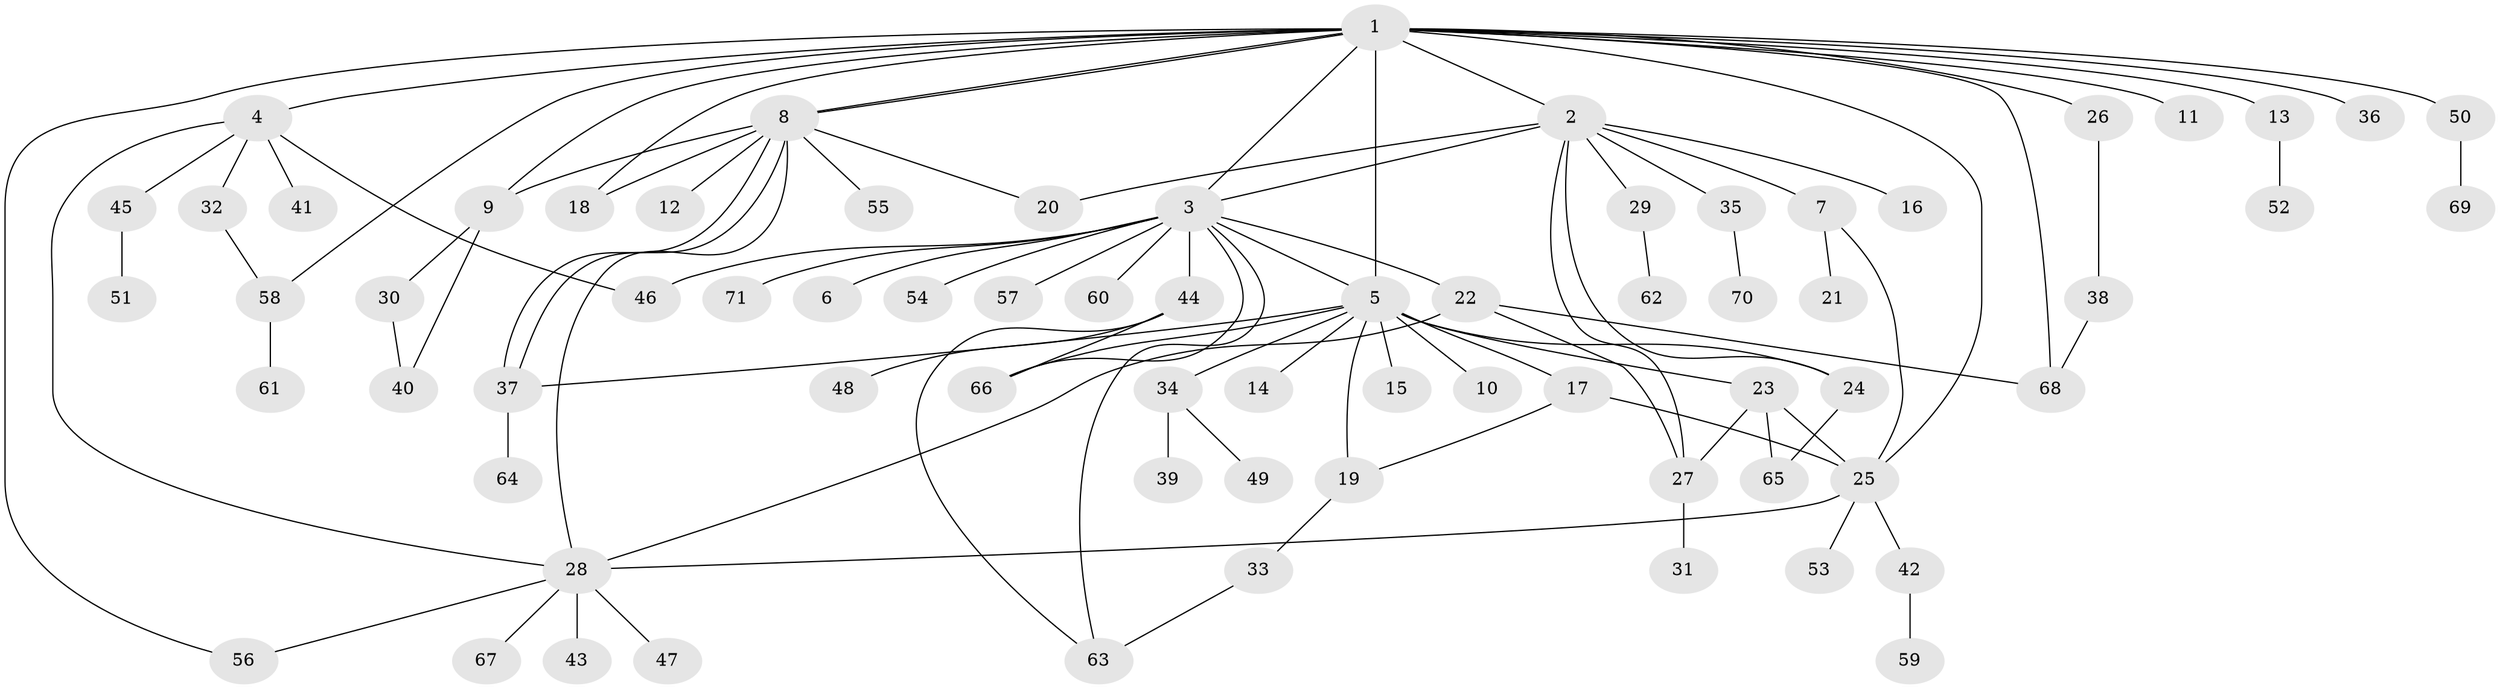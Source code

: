 // Generated by graph-tools (version 1.1) at 2025/26/03/09/25 03:26:08]
// undirected, 71 vertices, 99 edges
graph export_dot {
graph [start="1"]
  node [color=gray90,style=filled];
  1;
  2;
  3;
  4;
  5;
  6;
  7;
  8;
  9;
  10;
  11;
  12;
  13;
  14;
  15;
  16;
  17;
  18;
  19;
  20;
  21;
  22;
  23;
  24;
  25;
  26;
  27;
  28;
  29;
  30;
  31;
  32;
  33;
  34;
  35;
  36;
  37;
  38;
  39;
  40;
  41;
  42;
  43;
  44;
  45;
  46;
  47;
  48;
  49;
  50;
  51;
  52;
  53;
  54;
  55;
  56;
  57;
  58;
  59;
  60;
  61;
  62;
  63;
  64;
  65;
  66;
  67;
  68;
  69;
  70;
  71;
  1 -- 2;
  1 -- 3;
  1 -- 4;
  1 -- 5;
  1 -- 8;
  1 -- 8;
  1 -- 9;
  1 -- 11;
  1 -- 13;
  1 -- 18;
  1 -- 25;
  1 -- 26;
  1 -- 36;
  1 -- 50;
  1 -- 56;
  1 -- 58;
  1 -- 68;
  2 -- 3;
  2 -- 7;
  2 -- 16;
  2 -- 20;
  2 -- 24;
  2 -- 27;
  2 -- 29;
  2 -- 35;
  3 -- 5;
  3 -- 6;
  3 -- 22;
  3 -- 44;
  3 -- 46;
  3 -- 54;
  3 -- 57;
  3 -- 60;
  3 -- 63;
  3 -- 66;
  3 -- 71;
  4 -- 28;
  4 -- 32;
  4 -- 41;
  4 -- 45;
  4 -- 46;
  5 -- 10;
  5 -- 14;
  5 -- 15;
  5 -- 17;
  5 -- 19;
  5 -- 23;
  5 -- 24;
  5 -- 34;
  5 -- 37;
  5 -- 66;
  7 -- 21;
  7 -- 25;
  8 -- 9;
  8 -- 12;
  8 -- 18;
  8 -- 20;
  8 -- 28;
  8 -- 37;
  8 -- 37;
  8 -- 55;
  9 -- 30;
  9 -- 40;
  13 -- 52;
  17 -- 19;
  17 -- 25;
  19 -- 33;
  22 -- 27;
  22 -- 28;
  22 -- 68;
  23 -- 25;
  23 -- 27;
  23 -- 65;
  24 -- 65;
  25 -- 28;
  25 -- 42;
  25 -- 53;
  26 -- 38;
  27 -- 31;
  28 -- 43;
  28 -- 47;
  28 -- 56;
  28 -- 67;
  29 -- 62;
  30 -- 40;
  32 -- 58;
  33 -- 63;
  34 -- 39;
  34 -- 49;
  35 -- 70;
  37 -- 64;
  38 -- 68;
  42 -- 59;
  44 -- 48;
  44 -- 63;
  44 -- 66;
  45 -- 51;
  50 -- 69;
  58 -- 61;
}
